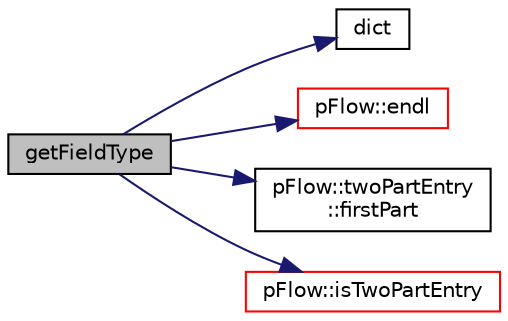 digraph "getFieldType"
{
 // LATEX_PDF_SIZE
  edge [fontname="Helvetica",fontsize="10",labelfontname="Helvetica",labelfontsize="10"];
  node [fontname="Helvetica",fontsize="10",shape=record];
  rankdir="LR";
  Node1 [label="getFieldType",height=0.2,width=0.4,color="black", fillcolor="grey75", style="filled", fontcolor="black",tooltip=" "];
  Node1 -> Node2 [color="midnightblue",fontsize="10",style="solid",fontname="Helvetica"];
  Node2 [label="dict",height=0.2,width=0.4,color="black", fillcolor="white", style="filled",URL="$classpFlow_1_1countField.html#ad1002a3418d213058f0773c97e3640b9",tooltip=" "];
  Node1 -> Node3 [color="midnightblue",fontsize="10",style="solid",fontname="Helvetica"];
  Node3 [label="pFlow::endl",height=0.2,width=0.4,color="red", fillcolor="white", style="filled",URL="$namespacepFlow.html#aba8f0c455a3fdb4b05ad33a25b13b189",tooltip="Add newline and flush stream."];
  Node1 -> Node5 [color="midnightblue",fontsize="10",style="solid",fontname="Helvetica"];
  Node5 [label="pFlow::twoPartEntry\l::firstPart",height=0.2,width=0.4,color="black", fillcolor="white", style="filled",URL="$classpFlow_1_1twoPartEntry.html#aa7ef84be740ccd490805a70a6e7a91b6",tooltip=" "];
  Node1 -> Node6 [color="midnightblue",fontsize="10",style="solid",fontname="Helvetica"];
  Node6 [label="pFlow::isTwoPartEntry",height=0.2,width=0.4,color="red", fillcolor="white", style="filled",URL="$namespacepFlow.html#a70a0d5a242b0aeaf4399e556a1b74828",tooltip=" "];
}
